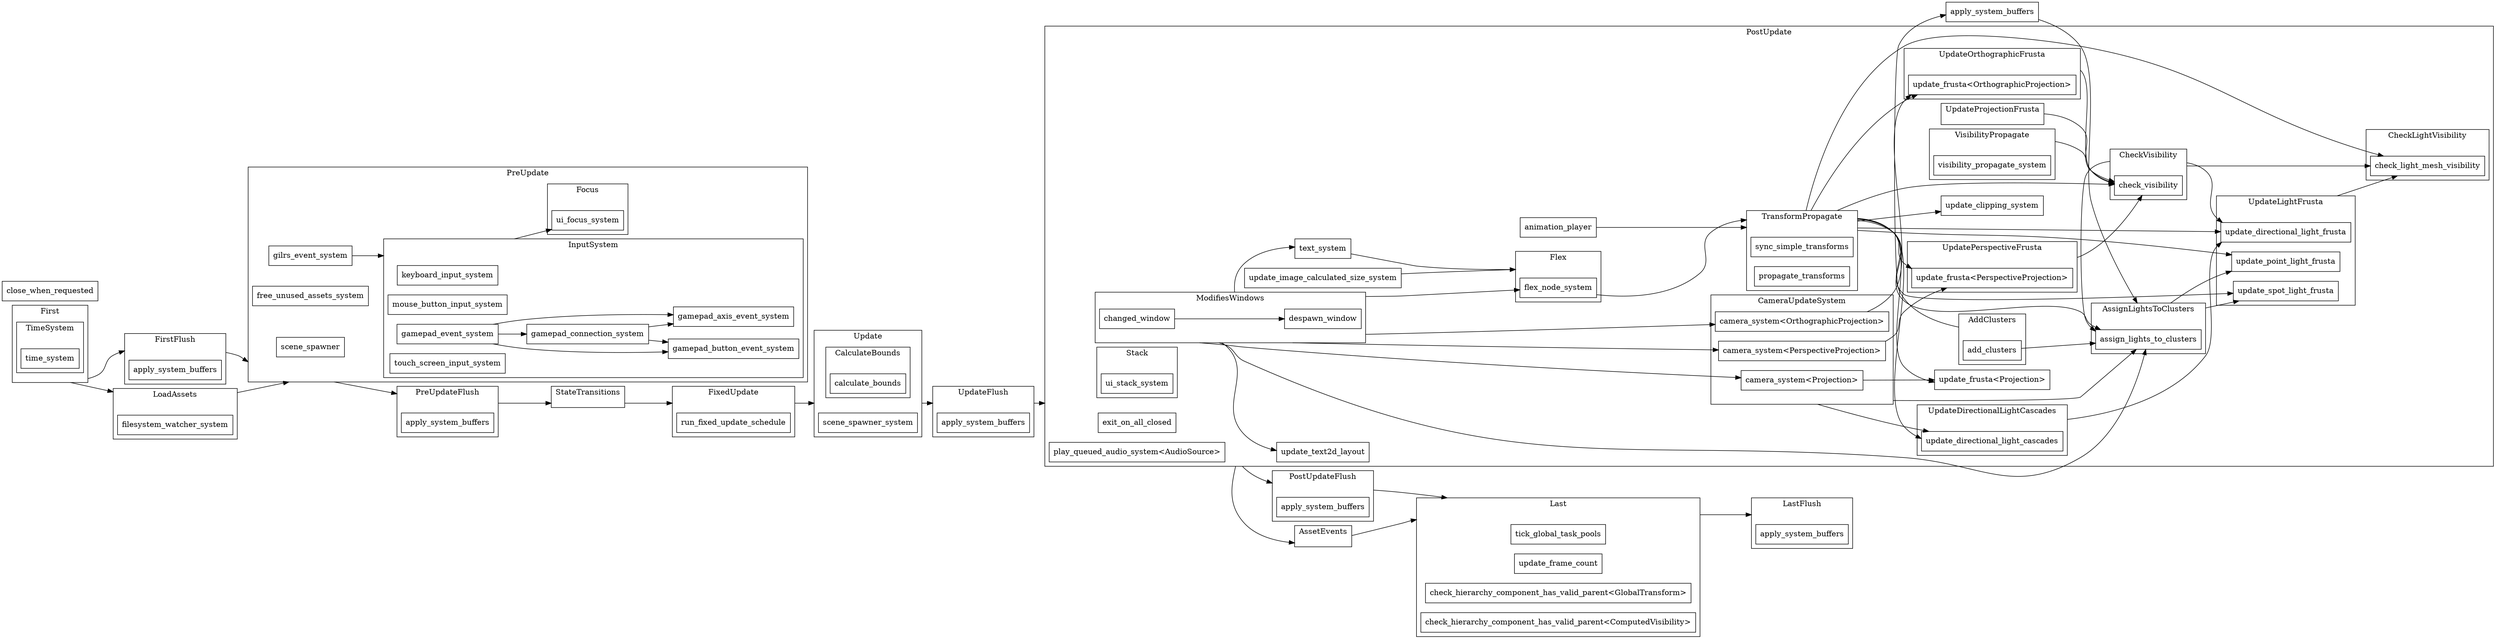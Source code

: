 digraph "schedule" {
	"splines"="spline";
	"compound"="true";
	"rankdir"="LR";
	node ["shape"="box"];
	subgraph "clusternode_Set(1)" {
		"label"="FirstFlush";
		"set_marker_node_Set(1)" ["style"="invis", "label"="", "height"="0", "shape"="point"]
		"node_System(0)" ["label"="apply_system_buffers"]
	}
	
	subgraph "clusternode_Set(2)" {
		"label"="PreUpdateFlush";
		"set_marker_node_Set(2)" ["style"="invis", "label"="", "height"="0", "shape"="point"]
		"node_System(1)" ["label"="apply_system_buffers"]
	}
	
	subgraph "clusternode_Set(3)" {
		"label"="UpdateFlush";
		"set_marker_node_Set(3)" ["style"="invis", "label"="", "height"="0", "shape"="point"]
		"node_System(2)" ["label"="apply_system_buffers"]
	}
	
	subgraph "clusternode_Set(4)" {
		"label"="PostUpdateFlush";
		"set_marker_node_Set(4)" ["style"="invis", "label"="", "height"="0", "shape"="point"]
		"node_System(3)" ["label"="apply_system_buffers"]
	}
	
	subgraph "clusternode_Set(5)" {
		"label"="LastFlush";
		"set_marker_node_Set(5)" ["style"="invis", "label"="", "height"="0", "shape"="point"]
		"node_System(4)" ["label"="apply_system_buffers"]
	}
	
	subgraph "clusternode_Set(6)" {
		"label"="First";
		"set_marker_node_Set(6)" ["style"="invis", "label"="", "height"="0", "shape"="point"]
		subgraph "clusternode_Set(16)" {
			"label"="TimeSystem";
			"set_marker_node_Set(16)" ["style"="invis", "label"="", "height"="0", "shape"="point"]
			"node_System(8)" ["label"="time_system"]
		}
		
	}
	
	subgraph "clusternode_Set(7)" {
		"label"="PreUpdate";
		"set_marker_node_Set(7)" ["style"="invis", "label"="", "height"="0", "shape"="point"]
		subgraph "clusternode_Set(24)" {
			"label"="InputSystem";
			"set_marker_node_Set(24)" ["style"="invis", "label"="", "height"="0", "shape"="point"]
			"node_System(15)" ["label"="keyboard_input_system"]
			"node_System(19)" ["label"="mouse_button_input_system"]
			"node_System(24)" ["label"="gamepad_event_system"]
			"node_System(25)" ["label"="gamepad_connection_system"]
			"node_System(26)" ["label"="gamepad_button_event_system"]
			"node_System(27)" ["label"="gamepad_axis_event_system"]
			"node_System(29)" ["label"="touch_screen_input_system"]
		}
		
		subgraph "clusternode_Set(115)" {
			"label"="Focus";
			"set_marker_node_Set(115)" ["style"="invis", "label"="", "height"="0", "shape"="point"]
			"node_System(94)" ["label"="ui_focus_system"]
		}
		
		"node_System(47)" ["label"="free_unused_assets_system"]
		"node_System(56)" ["label"="scene_spawner"]
		"node_System(130)" ["label"="gilrs_event_system"]
	}
	
	subgraph "clusternode_Set(8)" {
		"label"="StateTransitions";
		"set_marker_node_Set(8)" ["style"="invis", "label"="", "height"="0", "shape"="point"]
	}
	
	subgraph "clusternode_Set(9)" {
		"label"="FixedUpdate";
		"set_marker_node_Set(9)" ["style"="invis", "label"="", "height"="0", "shape"="point"]
		"node_System(9)" ["label"="run_fixed_update_schedule"]
	}
	
	subgraph "clusternode_Set(10)" {
		"label"="Update";
		"set_marker_node_Set(10)" ["style"="invis", "label"="", "height"="0", "shape"="point"]
		subgraph "clusternode_Set(81)" {
			"label"="CalculateBounds";
			"set_marker_node_Set(81)" ["style"="invis", "label"="", "height"="0", "shape"="point"]
			"node_System(66)" ["label"="calculate_bounds"]
		}
		
		"node_System(55)" ["label"="scene_spawner_system"]
	}
	
	subgraph "clusternode_Set(11)" {
		"label"="PostUpdate";
		"set_marker_node_Set(11)" ["style"="invis", "label"="", "height"="0", "shape"="point"]
		subgraph "clusternode_Set(20)" {
			"label"="TransformPropagate";
			"set_marker_node_Set(20)" ["style"="invis", "label"="", "height"="0", "shape"="point"]
			"node_System(11)" ["label"="sync_simple_transforms"]
			"node_System(12)" ["label"="propagate_transforms"]
		}
		
		subgraph "clusternode_Set(70)" {
			"label"="ModifiesWindows";
			"set_marker_node_Set(70)" ["style"="invis", "label"="", "height"="0", "shape"="point"]
			"node_System(57)" ["label"="changed_window"]
			"node_System(58)" ["label"="despawn_window"]
		}
		
		subgraph "clusternode_Set(77)" {
			"label"="CameraUpdateSystem";
			"set_marker_node_Set(77)" ["style"="invis", "label"="", "height"="0", "shape"="point"]
			"node_System(63)" ["label"="camera_system<Projection>"]
			"node_System(64)" ["label"="camera_system<OrthographicProjection>"]
			"node_System(65)" ["label"="camera_system<PerspectiveProjection>"]
		}
		
		subgraph "clusternode_Set(82)" {
			"label"="UpdateOrthographicFrusta";
			"set_marker_node_Set(82)" ["style"="invis", "label"="", "height"="0", "shape"="point"]
			"node_System(67)" ["label"="update_frusta<OrthographicProjection>"]
		}
		
		subgraph "clusternode_Set(83)" {
			"label"="UpdatePerspectiveFrusta";
			"set_marker_node_Set(83)" ["style"="invis", "label"="", "height"="0", "shape"="point"]
			"node_System(68)" ["label"="update_frusta<PerspectiveProjection>"]
		}
		
		subgraph "clusternode_Set(84)" {
			"label"="UpdateProjectionFrusta";
			"set_marker_node_Set(84)" ["style"="invis", "label"="", "height"="0", "shape"="point"]
		}
		
		subgraph "clusternode_Set(85)" {
			"label"="CheckVisibility";
			"set_marker_node_Set(85)" ["style"="invis", "label"="", "height"="0", "shape"="point"]
			"node_System(71)" ["label"="check_visibility"]
		}
		
		subgraph "clusternode_Set(86)" {
			"label"="VisibilityPropagate";
			"set_marker_node_Set(86)" ["style"="invis", "label"="", "height"="0", "shape"="point"]
			"node_System(70)" ["label"="visibility_propagate_system"]
		}
		
		subgraph "clusternode_Set(116)" {
			"label"="Flex";
			"set_marker_node_Set(116)" ["style"="invis", "label"="", "height"="0", "shape"="point"]
			"node_System(97)" ["label"="flex_node_system"]
		}
		
		subgraph "clusternode_Set(117)" {
			"label"="Stack";
			"set_marker_node_Set(117)" ["style"="invis", "label"="", "height"="0", "shape"="point"]
			"node_System(98)" ["label"="ui_stack_system"]
		}
		
		subgraph "clusternode_Set(127)" {
			"label"="AddClusters";
			"set_marker_node_Set(127)" ["style"="invis", "label"="", "height"="0", "shape"="point"]
			"node_System(103)" ["label"="add_clusters"]
		}
		
		subgraph "clusternode_Set(128)" {
			"label"="UpdateLightFrusta";
			"set_marker_node_Set(128)" ["style"="invis", "label"="", "height"="0", "shape"="point"]
			"node_System(107)" ["label"="update_directional_light_frusta"]
			"node_System(108)" ["label"="update_point_light_frusta"]
			"node_System(109)" ["label"="update_spot_light_frusta"]
		}
		
		subgraph "clusternode_Set(129)" {
			"label"="AssignLightsToClusters";
			"set_marker_node_Set(129)" ["style"="invis", "label"="", "height"="0", "shape"="point"]
			"node_System(105)" ["label"="assign_lights_to_clusters"]
		}
		
		subgraph "clusternode_Set(130)" {
			"label"="CheckLightVisibility";
			"set_marker_node_Set(130)" ["style"="invis", "label"="", "height"="0", "shape"="point"]
			"node_System(110)" ["label"="check_light_mesh_visibility"]
		}
		
		subgraph "clusternode_Set(131)" {
			"label"="UpdateDirectionalLightCascades";
			"set_marker_node_Set(131)" ["style"="invis", "label"="", "height"="0", "shape"="point"]
			"node_System(106)" ["label"="update_directional_light_cascades"]
		}
		
		"node_System(45)" ["label"="exit_on_all_closed"]
		"node_System(69)" ["label"="update_frusta<Projection>"]
		"node_System(93)" ["label"="update_text2d_layout"]
		"node_System(95)" ["label"="text_system"]
		"node_System(96)" ["label"="update_image_calculated_size_system"]
		"node_System(99)" ["label"="update_clipping_system"]
		"node_System(129)" ["label"="play_queued_audio_system<AudioSource>"]
		"node_System(134)" ["label"="animation_player"]
	}
	
	subgraph "clusternode_Set(12)" {
		"label"="Last";
		"set_marker_node_Set(12)" ["style"="invis", "label"="", "height"="0", "shape"="point"]
		"node_System(6)" ["label"="tick_global_task_pools"]
		"node_System(7)" ["label"="update_frame_count"]
		"node_System(10)" ["label"="check_hierarchy_component_has_valid_parent<GlobalTransform>"]
		"node_System(62)" ["label"="check_hierarchy_component_has_valid_parent<ComputedVisibility>"]
	}
	
	subgraph "clusternode_Set(58)" {
		"label"="LoadAssets";
		"set_marker_node_Set(58)" ["style"="invis", "label"="", "height"="0", "shape"="point"]
		"node_System(48)" ["label"="filesystem_watcher_system"]
	}
	
	subgraph "clusternode_Set(59)" {
		"label"="AssetEvents";
		"set_marker_node_Set(59)" ["style"="invis", "label"="", "height"="0", "shape"="point"]
	}
	
	"node_System(46)" ["label"="close_when_requested"]
	"node_System(104)" ["label"="apply_system_buffers"]
	"set_marker_node_Set(6)" -> "set_marker_node_Set(1)" ["lhead"="clusternode_Set(1)", "ltail"="clusternode_Set(6)"]
	"set_marker_node_Set(1)" -> "set_marker_node_Set(7)" ["lhead"="clusternode_Set(7)", "ltail"="clusternode_Set(1)"]
	"set_marker_node_Set(7)" -> "set_marker_node_Set(2)" ["lhead"="clusternode_Set(2)", "ltail"="clusternode_Set(7)"]
	"set_marker_node_Set(2)" -> "set_marker_node_Set(8)" ["lhead"="clusternode_Set(8)", "ltail"="clusternode_Set(2)"]
	"set_marker_node_Set(8)" -> "set_marker_node_Set(9)" ["lhead"="clusternode_Set(9)", "ltail"="clusternode_Set(8)"]
	"set_marker_node_Set(9)" -> "set_marker_node_Set(10)" ["lhead"="clusternode_Set(10)", "ltail"="clusternode_Set(9)"]
	"set_marker_node_Set(10)" -> "set_marker_node_Set(3)" ["lhead"="clusternode_Set(3)", "ltail"="clusternode_Set(10)"]
	"set_marker_node_Set(3)" -> "set_marker_node_Set(11)" ["lhead"="clusternode_Set(11)", "ltail"="clusternode_Set(3)"]
	"set_marker_node_Set(11)" -> "set_marker_node_Set(4)" ["lhead"="clusternode_Set(4)", "ltail"="clusternode_Set(11)"]
	"set_marker_node_Set(4)" -> "set_marker_node_Set(12)" ["lhead"="clusternode_Set(12)", "ltail"="clusternode_Set(4)"]
	"set_marker_node_Set(12)" -> "set_marker_node_Set(5)" ["lhead"="clusternode_Set(5)", "ltail"="clusternode_Set(12)"]
	"node_System(24)" -> "node_System(25)" ["lhead"="", "ltail"=""]
	"node_System(24)" -> "node_System(26)" ["lhead"="", "ltail"=""]
	"node_System(25)" -> "node_System(26)" ["lhead"="", "ltail"=""]
	"node_System(24)" -> "node_System(27)" ["lhead"="", "ltail"=""]
	"node_System(25)" -> "node_System(27)" ["lhead"="", "ltail"=""]
	"set_marker_node_Set(58)" -> "set_marker_node_Set(7)" ["lhead"="clusternode_Set(7)", "ltail"="clusternode_Set(58)"]
	"set_marker_node_Set(6)" -> "set_marker_node_Set(58)" ["lhead"="clusternode_Set(58)", "ltail"="clusternode_Set(6)"]
	"set_marker_node_Set(11)" -> "set_marker_node_Set(59)" ["lhead"="clusternode_Set(59)", "ltail"="clusternode_Set(11)"]
	"set_marker_node_Set(59)" -> "set_marker_node_Set(12)" ["lhead"="clusternode_Set(12)", "ltail"="clusternode_Set(59)"]
	"node_System(57)" -> "node_System(58)" ["lhead"="", "ltail"=""]
	"set_marker_node_Set(70)" -> "node_System(63)" ["lhead"="", "ltail"="clusternode_Set(70)"]
	"set_marker_node_Set(70)" -> "node_System(64)" ["lhead"="", "ltail"="clusternode_Set(70)"]
	"set_marker_node_Set(70)" -> "node_System(65)" ["lhead"="", "ltail"="clusternode_Set(70)"]
	"node_System(64)" -> "node_System(67)" ["lhead"="", "ltail"=""]
	"set_marker_node_Set(20)" -> "node_System(67)" ["lhead"="", "ltail"="clusternode_Set(20)"]
	"node_System(65)" -> "node_System(68)" ["lhead"="", "ltail"=""]
	"set_marker_node_Set(20)" -> "node_System(68)" ["lhead"="", "ltail"="clusternode_Set(20)"]
	"node_System(63)" -> "node_System(69)" ["lhead"="", "ltail"=""]
	"set_marker_node_Set(20)" -> "node_System(69)" ["lhead"="", "ltail"="clusternode_Set(20)"]
	"set_marker_node_Set(82)" -> "node_System(71)" ["lhead"="", "ltail"="clusternode_Set(82)"]
	"set_marker_node_Set(83)" -> "node_System(71)" ["lhead"="", "ltail"="clusternode_Set(83)"]
	"set_marker_node_Set(84)" -> "node_System(71)" ["lhead"="", "ltail"="clusternode_Set(84)"]
	"set_marker_node_Set(86)" -> "node_System(71)" ["lhead"="", "ltail"="clusternode_Set(86)"]
	"set_marker_node_Set(20)" -> "node_System(71)" ["lhead"="", "ltail"="clusternode_Set(20)"]
	"set_marker_node_Set(70)" -> "node_System(93)" ["lhead"="", "ltail"="clusternode_Set(70)"]
	"set_marker_node_Set(24)" -> "node_System(94)" ["lhead"="", "ltail"="clusternode_Set(24)"]
	"node_System(95)" -> "set_marker_node_Set(116)" ["lhead"="clusternode_Set(116)", "ltail"=""]
	"set_marker_node_Set(70)" -> "node_System(95)" ["lhead"="", "ltail"="clusternode_Set(70)"]
	"node_System(96)" -> "set_marker_node_Set(116)" ["lhead"="clusternode_Set(116)", "ltail"=""]
	"node_System(97)" -> "set_marker_node_Set(20)" ["lhead"="clusternode_Set(20)", "ltail"=""]
	"set_marker_node_Set(70)" -> "node_System(97)" ["lhead"="", "ltail"="clusternode_Set(70)"]
	"set_marker_node_Set(20)" -> "node_System(99)" ["lhead"="", "ltail"="clusternode_Set(20)"]
	"node_System(103)" -> "node_System(105)" ["lhead"="", "ltail"=""]
	"set_marker_node_Set(127)" -> "node_System(104)" ["lhead"="", "ltail"="clusternode_Set(127)"]
	"node_System(104)" -> "set_marker_node_Set(129)" ["lhead"="clusternode_Set(129)", "ltail"=""]
	"set_marker_node_Set(20)" -> "node_System(105)" ["lhead"="", "ltail"="clusternode_Set(20)"]
	"set_marker_node_Set(85)" -> "node_System(105)" ["lhead"="", "ltail"="clusternode_Set(85)"]
	"set_marker_node_Set(77)" -> "node_System(105)" ["lhead"="", "ltail"="clusternode_Set(77)"]
	"set_marker_node_Set(70)" -> "node_System(105)" ["lhead"="", "ltail"="clusternode_Set(70)"]
	"set_marker_node_Set(20)" -> "node_System(106)" ["lhead"="", "ltail"="clusternode_Set(20)"]
	"set_marker_node_Set(77)" -> "node_System(106)" ["lhead"="", "ltail"="clusternode_Set(77)"]
	"set_marker_node_Set(85)" -> "node_System(107)" ["lhead"="", "ltail"="clusternode_Set(85)"]
	"set_marker_node_Set(20)" -> "node_System(107)" ["lhead"="", "ltail"="clusternode_Set(20)"]
	"set_marker_node_Set(131)" -> "node_System(107)" ["lhead"="", "ltail"="clusternode_Set(131)"]
	"set_marker_node_Set(20)" -> "node_System(108)" ["lhead"="", "ltail"="clusternode_Set(20)"]
	"set_marker_node_Set(129)" -> "node_System(108)" ["lhead"="", "ltail"="clusternode_Set(129)"]
	"set_marker_node_Set(20)" -> "node_System(109)" ["lhead"="", "ltail"="clusternode_Set(20)"]
	"set_marker_node_Set(129)" -> "node_System(109)" ["lhead"="", "ltail"="clusternode_Set(129)"]
	"set_marker_node_Set(20)" -> "node_System(110)" ["lhead"="", "ltail"="clusternode_Set(20)"]
	"set_marker_node_Set(128)" -> "node_System(110)" ["lhead"="", "ltail"="clusternode_Set(128)"]
	"set_marker_node_Set(85)" -> "node_System(110)" ["lhead"="", "ltail"="clusternode_Set(85)"]
	"node_System(130)" -> "set_marker_node_Set(24)" ["lhead"="clusternode_Set(24)", "ltail"=""]
	"node_System(134)" -> "set_marker_node_Set(20)" ["lhead"="clusternode_Set(20)", "ltail"=""]
}
